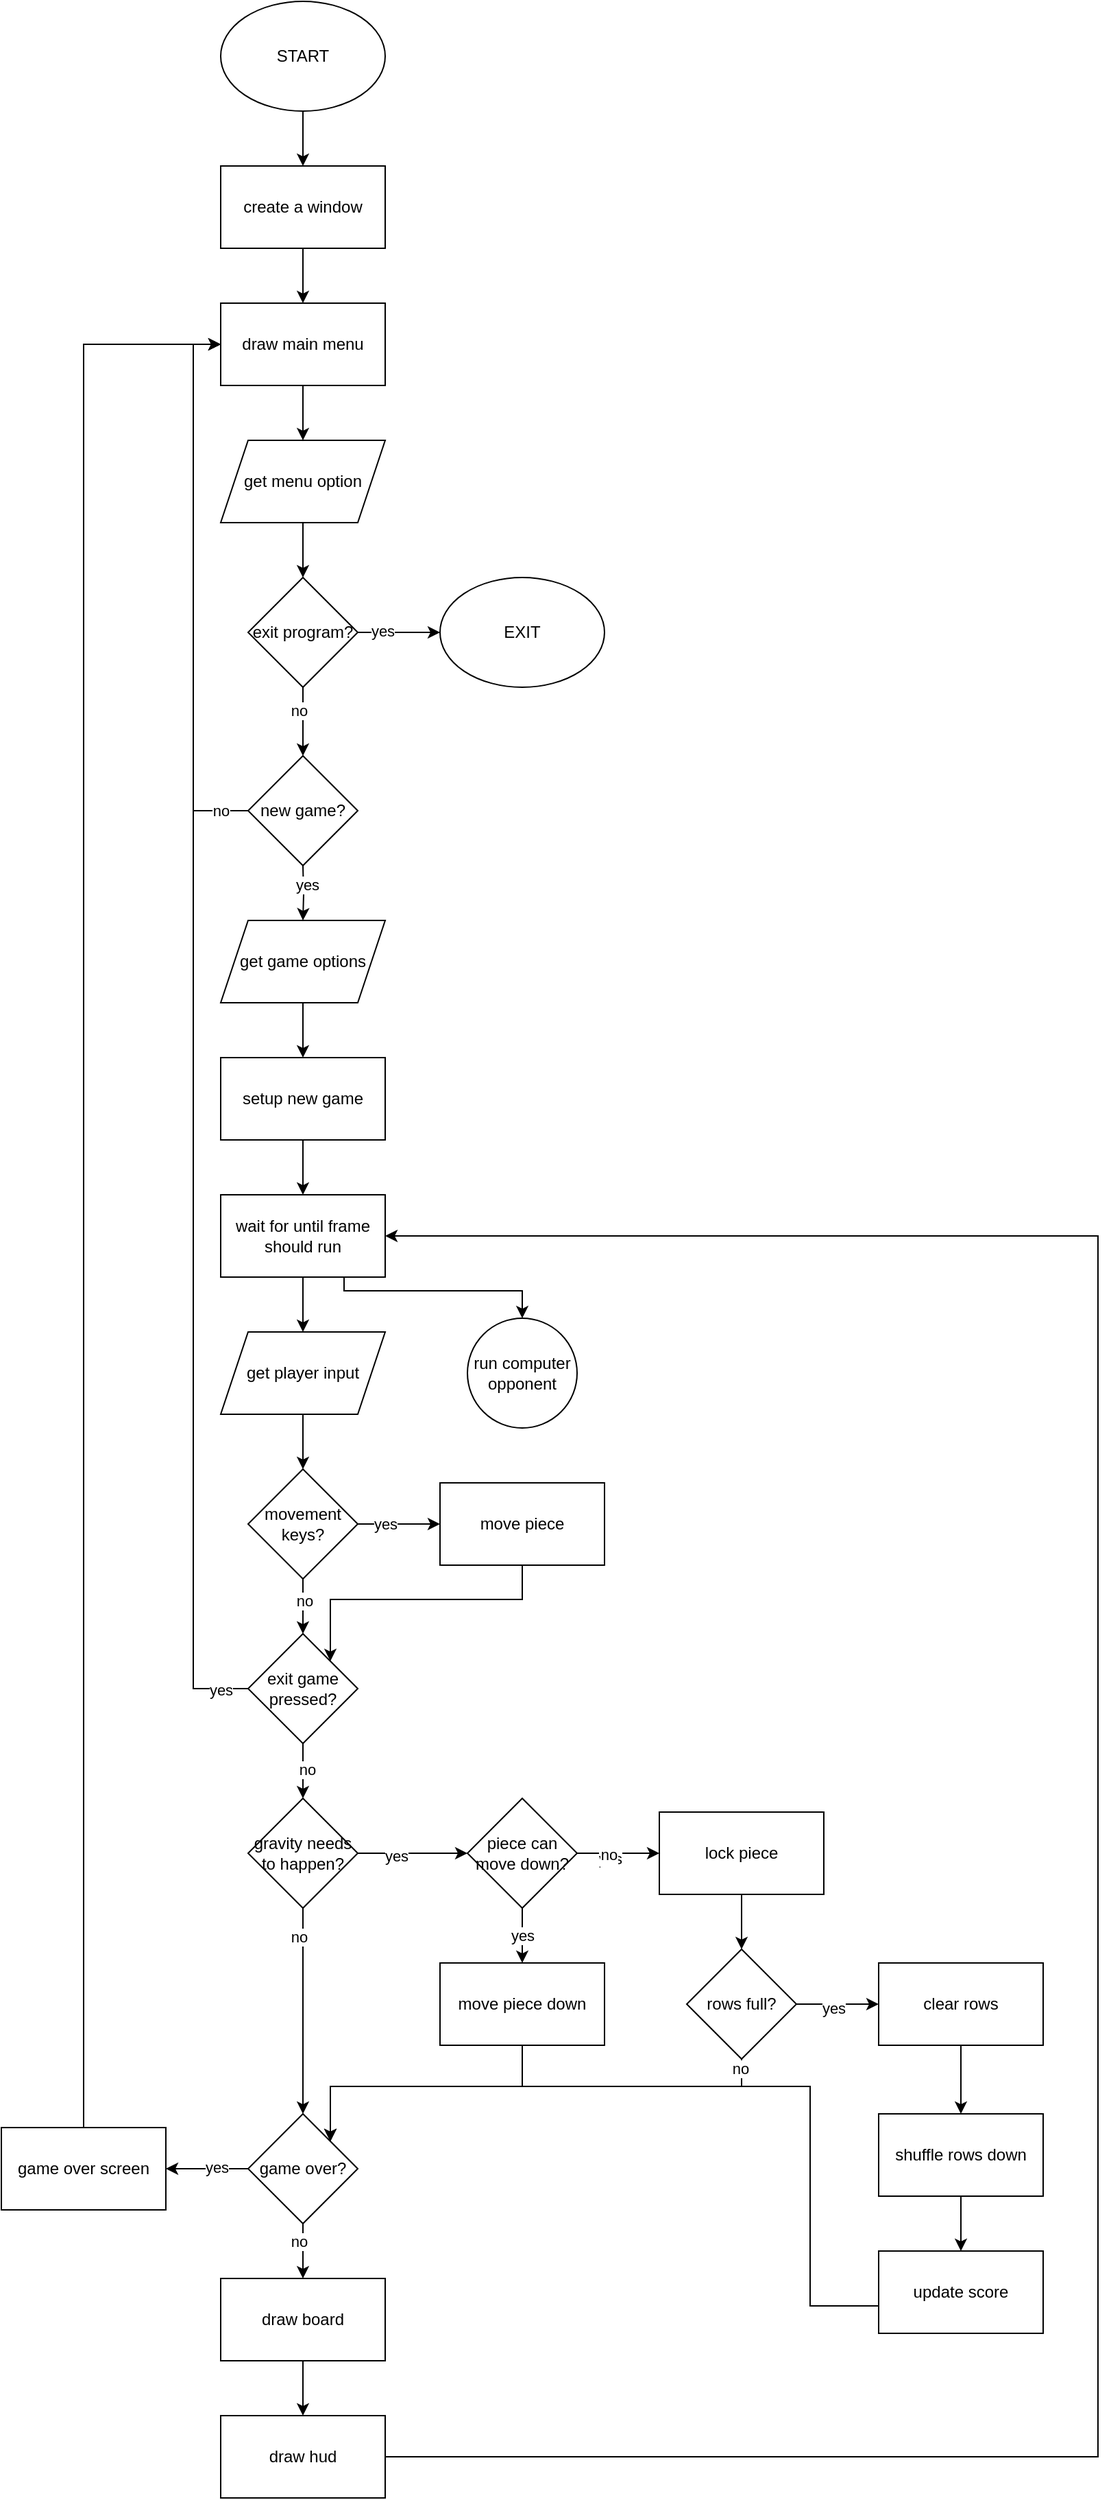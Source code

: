 <mxfile version="24.4.9" type="device">
  <diagram name="Page-1" id="RToZ0zju7dabv9393o9y">
    <mxGraphModel dx="2284" dy="795" grid="1" gridSize="10" guides="1" tooltips="1" connect="1" arrows="1" fold="1" page="1" pageScale="1" pageWidth="850" pageHeight="1100" math="0" shadow="0">
      <root>
        <mxCell id="0" />
        <mxCell id="1" parent="0" />
        <mxCell id="XqDTUvc-MTtGSy26x2Ls-3" value="" style="edgeStyle=orthogonalEdgeStyle;rounded=0;orthogonalLoop=1;jettySize=auto;html=1;" parent="1" source="XqDTUvc-MTtGSy26x2Ls-1" target="XqDTUvc-MTtGSy26x2Ls-2" edge="1">
          <mxGeometry relative="1" as="geometry" />
        </mxCell>
        <mxCell id="XqDTUvc-MTtGSy26x2Ls-1" value="START" style="ellipse;whiteSpace=wrap;html=1;" parent="1" vertex="1">
          <mxGeometry width="120" height="80" as="geometry" />
        </mxCell>
        <mxCell id="XqDTUvc-MTtGSy26x2Ls-5" value="" style="edgeStyle=orthogonalEdgeStyle;rounded=0;orthogonalLoop=1;jettySize=auto;html=1;" parent="1" source="XqDTUvc-MTtGSy26x2Ls-2" target="XqDTUvc-MTtGSy26x2Ls-4" edge="1">
          <mxGeometry relative="1" as="geometry" />
        </mxCell>
        <mxCell id="XqDTUvc-MTtGSy26x2Ls-2" value="create a window" style="whiteSpace=wrap;html=1;" parent="1" vertex="1">
          <mxGeometry y="120" width="120" height="60" as="geometry" />
        </mxCell>
        <mxCell id="XqDTUvc-MTtGSy26x2Ls-24" value="" style="edgeStyle=orthogonalEdgeStyle;rounded=0;orthogonalLoop=1;jettySize=auto;html=1;" parent="1" source="XqDTUvc-MTtGSy26x2Ls-4" target="XqDTUvc-MTtGSy26x2Ls-23" edge="1">
          <mxGeometry relative="1" as="geometry" />
        </mxCell>
        <mxCell id="XqDTUvc-MTtGSy26x2Ls-4" value="draw main menu" style="whiteSpace=wrap;html=1;" parent="1" vertex="1">
          <mxGeometry y="220" width="120" height="60" as="geometry" />
        </mxCell>
        <mxCell id="XqDTUvc-MTtGSy26x2Ls-23" value="get menu option" style="shape=parallelogram;perimeter=parallelogramPerimeter;whiteSpace=wrap;html=1;fixedSize=1;" parent="1" vertex="1">
          <mxGeometry y="320" width="120" height="60" as="geometry" />
        </mxCell>
        <mxCell id="XqDTUvc-MTtGSy26x2Ls-30" style="edgeStyle=orthogonalEdgeStyle;rounded=0;orthogonalLoop=1;jettySize=auto;html=1;exitX=1;exitY=0.5;exitDx=0;exitDy=0;" parent="1" source="XqDTUvc-MTtGSy26x2Ls-27" target="XqDTUvc-MTtGSy26x2Ls-29" edge="1">
          <mxGeometry relative="1" as="geometry" />
        </mxCell>
        <mxCell id="XqDTUvc-MTtGSy26x2Ls-31" value="yes" style="edgeLabel;html=1;align=center;verticalAlign=middle;resizable=0;points=[];" parent="XqDTUvc-MTtGSy26x2Ls-30" vertex="1" connectable="0">
          <mxGeometry x="-0.4" y="1" relative="1" as="geometry">
            <mxPoint as="offset" />
          </mxGeometry>
        </mxCell>
        <mxCell id="XqDTUvc-MTtGSy26x2Ls-33" style="edgeStyle=orthogonalEdgeStyle;rounded=0;orthogonalLoop=1;jettySize=auto;html=1;exitX=0.5;exitY=1;exitDx=0;exitDy=0;entryX=0.5;entryY=0;entryDx=0;entryDy=0;" parent="1" source="XqDTUvc-MTtGSy26x2Ls-27" target="XqDTUvc-MTtGSy26x2Ls-32" edge="1">
          <mxGeometry relative="1" as="geometry" />
        </mxCell>
        <mxCell id="XqDTUvc-MTtGSy26x2Ls-34" value="no" style="edgeLabel;html=1;align=center;verticalAlign=middle;resizable=0;points=[];" parent="XqDTUvc-MTtGSy26x2Ls-33" vertex="1" connectable="0">
          <mxGeometry x="-0.32" y="-3" relative="1" as="geometry">
            <mxPoint as="offset" />
          </mxGeometry>
        </mxCell>
        <mxCell id="XqDTUvc-MTtGSy26x2Ls-27" value="exit program?" style="rhombus;whiteSpace=wrap;html=1;" parent="1" vertex="1">
          <mxGeometry x="20" y="420" width="80" height="80" as="geometry" />
        </mxCell>
        <mxCell id="XqDTUvc-MTtGSy26x2Ls-28" style="edgeStyle=orthogonalEdgeStyle;rounded=0;orthogonalLoop=1;jettySize=auto;html=1;exitX=0.5;exitY=1;exitDx=0;exitDy=0;entryX=0.5;entryY=0;entryDx=0;entryDy=0;" parent="1" source="XqDTUvc-MTtGSy26x2Ls-23" target="XqDTUvc-MTtGSy26x2Ls-27" edge="1">
          <mxGeometry relative="1" as="geometry" />
        </mxCell>
        <mxCell id="XqDTUvc-MTtGSy26x2Ls-29" value="EXIT" style="ellipse;whiteSpace=wrap;html=1;" parent="1" vertex="1">
          <mxGeometry x="160" y="420" width="120" height="80" as="geometry" />
        </mxCell>
        <mxCell id="XqDTUvc-MTtGSy26x2Ls-36" style="edgeStyle=orthogonalEdgeStyle;rounded=0;orthogonalLoop=1;jettySize=auto;html=1;exitX=0;exitY=0.5;exitDx=0;exitDy=0;entryX=0;entryY=0.5;entryDx=0;entryDy=0;" parent="1" source="XqDTUvc-MTtGSy26x2Ls-32" target="XqDTUvc-MTtGSy26x2Ls-4" edge="1">
          <mxGeometry relative="1" as="geometry" />
        </mxCell>
        <mxCell id="XqDTUvc-MTtGSy26x2Ls-37" value="no" style="edgeLabel;html=1;align=center;verticalAlign=middle;resizable=0;points=[];" parent="XqDTUvc-MTtGSy26x2Ls-36" vertex="1" connectable="0">
          <mxGeometry x="-0.91" y="5" relative="1" as="geometry">
            <mxPoint x="-2" y="-5" as="offset" />
          </mxGeometry>
        </mxCell>
        <mxCell id="XqDTUvc-MTtGSy26x2Ls-32" value="new game?" style="rhombus;whiteSpace=wrap;html=1;" parent="1" vertex="1">
          <mxGeometry x="20" y="550" width="80" height="80" as="geometry" />
        </mxCell>
        <mxCell id="XqDTUvc-MTtGSy26x2Ls-38" value="" style="edgeStyle=orthogonalEdgeStyle;rounded=0;orthogonalLoop=1;jettySize=auto;html=1;" parent="1" target="XqDTUvc-MTtGSy26x2Ls-40" edge="1">
          <mxGeometry relative="1" as="geometry">
            <mxPoint x="60" y="630" as="sourcePoint" />
          </mxGeometry>
        </mxCell>
        <mxCell id="XqDTUvc-MTtGSy26x2Ls-54" value="yes" style="edgeLabel;html=1;align=center;verticalAlign=middle;resizable=0;points=[];" parent="XqDTUvc-MTtGSy26x2Ls-38" vertex="1" connectable="0">
          <mxGeometry x="-0.307" y="2" relative="1" as="geometry">
            <mxPoint as="offset" />
          </mxGeometry>
        </mxCell>
        <mxCell id="XqDTUvc-MTtGSy26x2Ls-39" value="" style="edgeStyle=orthogonalEdgeStyle;rounded=0;orthogonalLoop=1;jettySize=auto;html=1;" parent="1" source="XqDTUvc-MTtGSy26x2Ls-40" target="XqDTUvc-MTtGSy26x2Ls-42" edge="1">
          <mxGeometry relative="1" as="geometry" />
        </mxCell>
        <mxCell id="XqDTUvc-MTtGSy26x2Ls-40" value="get game options" style="shape=parallelogram;perimeter=parallelogramPerimeter;whiteSpace=wrap;html=1;fixedSize=1;" parent="1" vertex="1">
          <mxGeometry y="670" width="120" height="60" as="geometry" />
        </mxCell>
        <mxCell id="XqDTUvc-MTtGSy26x2Ls-41" value="" style="edgeStyle=orthogonalEdgeStyle;rounded=0;orthogonalLoop=1;jettySize=auto;html=1;" parent="1" source="XqDTUvc-MTtGSy26x2Ls-42" target="XqDTUvc-MTtGSy26x2Ls-44" edge="1">
          <mxGeometry relative="1" as="geometry" />
        </mxCell>
        <mxCell id="XqDTUvc-MTtGSy26x2Ls-42" value="setup new game" style="whiteSpace=wrap;html=1;" parent="1" vertex="1">
          <mxGeometry y="770" width="120" height="60" as="geometry" />
        </mxCell>
        <mxCell id="741tMDXrOmRvZpFRII2k-62" style="edgeStyle=orthogonalEdgeStyle;rounded=0;orthogonalLoop=1;jettySize=auto;html=1;exitX=0.5;exitY=1;exitDx=0;exitDy=0;entryX=0.5;entryY=0;entryDx=0;entryDy=0;" edge="1" parent="1" source="XqDTUvc-MTtGSy26x2Ls-44" target="XqDTUvc-MTtGSy26x2Ls-45">
          <mxGeometry relative="1" as="geometry" />
        </mxCell>
        <mxCell id="741tMDXrOmRvZpFRII2k-64" style="edgeStyle=orthogonalEdgeStyle;rounded=0;orthogonalLoop=1;jettySize=auto;html=1;exitX=0.75;exitY=1;exitDx=0;exitDy=0;" edge="1" parent="1" source="XqDTUvc-MTtGSy26x2Ls-44" target="741tMDXrOmRvZpFRII2k-63">
          <mxGeometry relative="1" as="geometry">
            <Array as="points">
              <mxPoint x="90" y="940" />
              <mxPoint x="220" y="940" />
            </Array>
          </mxGeometry>
        </mxCell>
        <mxCell id="XqDTUvc-MTtGSy26x2Ls-44" value="wait for until frame should run" style="whiteSpace=wrap;html=1;" parent="1" vertex="1">
          <mxGeometry y="870" width="120" height="60" as="geometry" />
        </mxCell>
        <mxCell id="XqDTUvc-MTtGSy26x2Ls-56" style="edgeStyle=orthogonalEdgeStyle;rounded=0;orthogonalLoop=1;jettySize=auto;html=1;exitX=0.5;exitY=1;exitDx=0;exitDy=0;" parent="1" source="XqDTUvc-MTtGSy26x2Ls-45" target="XqDTUvc-MTtGSy26x2Ls-55" edge="1">
          <mxGeometry relative="1" as="geometry" />
        </mxCell>
        <mxCell id="XqDTUvc-MTtGSy26x2Ls-45" value="get player input" style="shape=parallelogram;perimeter=parallelogramPerimeter;whiteSpace=wrap;html=1;fixedSize=1;" parent="1" vertex="1">
          <mxGeometry y="970" width="120" height="60" as="geometry" />
        </mxCell>
        <mxCell id="XqDTUvc-MTtGSy26x2Ls-58" value="" style="edgeStyle=orthogonalEdgeStyle;rounded=0;orthogonalLoop=1;jettySize=auto;html=1;" parent="1" source="XqDTUvc-MTtGSy26x2Ls-55" target="XqDTUvc-MTtGSy26x2Ls-57" edge="1">
          <mxGeometry relative="1" as="geometry" />
        </mxCell>
        <mxCell id="XqDTUvc-MTtGSy26x2Ls-59" value="yes" style="edgeLabel;html=1;align=center;verticalAlign=middle;resizable=0;points=[];" parent="XqDTUvc-MTtGSy26x2Ls-58" vertex="1" connectable="0">
          <mxGeometry x="-0.167" y="-5" relative="1" as="geometry">
            <mxPoint x="-5" y="-5" as="offset" />
          </mxGeometry>
        </mxCell>
        <mxCell id="XqDTUvc-MTtGSy26x2Ls-61" value="" style="edgeStyle=orthogonalEdgeStyle;rounded=0;orthogonalLoop=1;jettySize=auto;html=1;" parent="1" source="XqDTUvc-MTtGSy26x2Ls-55" target="XqDTUvc-MTtGSy26x2Ls-60" edge="1">
          <mxGeometry relative="1" as="geometry" />
        </mxCell>
        <mxCell id="XqDTUvc-MTtGSy26x2Ls-62" value="no" style="edgeLabel;html=1;align=center;verticalAlign=middle;resizable=0;points=[];" parent="XqDTUvc-MTtGSy26x2Ls-61" vertex="1" connectable="0">
          <mxGeometry x="-0.2" y="1" relative="1" as="geometry">
            <mxPoint as="offset" />
          </mxGeometry>
        </mxCell>
        <mxCell id="XqDTUvc-MTtGSy26x2Ls-55" value="movement keys?" style="rhombus;whiteSpace=wrap;html=1;" parent="1" vertex="1">
          <mxGeometry x="20" y="1070" width="80" height="80" as="geometry" />
        </mxCell>
        <mxCell id="XqDTUvc-MTtGSy26x2Ls-63" style="edgeStyle=orthogonalEdgeStyle;rounded=0;orthogonalLoop=1;jettySize=auto;html=1;exitX=0.5;exitY=1;exitDx=0;exitDy=0;entryX=1;entryY=0;entryDx=0;entryDy=0;" parent="1" source="XqDTUvc-MTtGSy26x2Ls-57" target="XqDTUvc-MTtGSy26x2Ls-60" edge="1">
          <mxGeometry relative="1" as="geometry" />
        </mxCell>
        <mxCell id="XqDTUvc-MTtGSy26x2Ls-57" value="move piece" style="whiteSpace=wrap;html=1;" parent="1" vertex="1">
          <mxGeometry x="160" y="1080" width="120" height="60" as="geometry" />
        </mxCell>
        <mxCell id="741tMDXrOmRvZpFRII2k-2" style="edgeStyle=orthogonalEdgeStyle;rounded=0;orthogonalLoop=1;jettySize=auto;html=1;exitX=0;exitY=0.5;exitDx=0;exitDy=0;" edge="1" parent="1" source="XqDTUvc-MTtGSy26x2Ls-60">
          <mxGeometry relative="1" as="geometry">
            <mxPoint y="250" as="targetPoint" />
            <Array as="points">
              <mxPoint x="-20" y="1230" />
              <mxPoint x="-20" y="250" />
            </Array>
          </mxGeometry>
        </mxCell>
        <mxCell id="741tMDXrOmRvZpFRII2k-4" value="yes" style="edgeLabel;html=1;align=center;verticalAlign=middle;resizable=0;points=[];" vertex="1" connectable="0" parent="741tMDXrOmRvZpFRII2k-2">
          <mxGeometry x="-0.962" y="1" relative="1" as="geometry">
            <mxPoint as="offset" />
          </mxGeometry>
        </mxCell>
        <mxCell id="741tMDXrOmRvZpFRII2k-7" style="edgeStyle=orthogonalEdgeStyle;rounded=0;orthogonalLoop=1;jettySize=auto;html=1;exitX=0.5;exitY=1;exitDx=0;exitDy=0;entryX=0.5;entryY=0;entryDx=0;entryDy=0;" edge="1" parent="1" source="XqDTUvc-MTtGSy26x2Ls-60" target="741tMDXrOmRvZpFRII2k-6">
          <mxGeometry relative="1" as="geometry" />
        </mxCell>
        <mxCell id="741tMDXrOmRvZpFRII2k-8" value="no" style="edgeLabel;html=1;align=center;verticalAlign=middle;resizable=0;points=[];" vertex="1" connectable="0" parent="741tMDXrOmRvZpFRII2k-7">
          <mxGeometry x="-0.05" y="3" relative="1" as="geometry">
            <mxPoint as="offset" />
          </mxGeometry>
        </mxCell>
        <mxCell id="XqDTUvc-MTtGSy26x2Ls-60" value="exit game pressed?" style="rhombus;whiteSpace=wrap;html=1;" parent="1" vertex="1">
          <mxGeometry x="20" y="1190" width="80" height="80" as="geometry" />
        </mxCell>
        <mxCell id="741tMDXrOmRvZpFRII2k-10" style="edgeStyle=orthogonalEdgeStyle;rounded=0;orthogonalLoop=1;jettySize=auto;html=1;exitX=1;exitY=0.5;exitDx=0;exitDy=0;entryX=0;entryY=0.5;entryDx=0;entryDy=0;" edge="1" parent="1" source="741tMDXrOmRvZpFRII2k-6" target="741tMDXrOmRvZpFRII2k-12">
          <mxGeometry relative="1" as="geometry">
            <mxPoint x="160" y="1350" as="targetPoint" />
          </mxGeometry>
        </mxCell>
        <mxCell id="741tMDXrOmRvZpFRII2k-11" value="yes" style="edgeLabel;html=1;align=center;verticalAlign=middle;resizable=0;points=[];" vertex="1" connectable="0" parent="741tMDXrOmRvZpFRII2k-10">
          <mxGeometry x="-0.3" y="-2" relative="1" as="geometry">
            <mxPoint as="offset" />
          </mxGeometry>
        </mxCell>
        <mxCell id="741tMDXrOmRvZpFRII2k-21" style="edgeStyle=orthogonalEdgeStyle;rounded=0;orthogonalLoop=1;jettySize=auto;html=1;exitX=0.5;exitY=1;exitDx=0;exitDy=0;" edge="1" parent="1" source="741tMDXrOmRvZpFRII2k-6" target="741tMDXrOmRvZpFRII2k-20">
          <mxGeometry relative="1" as="geometry" />
        </mxCell>
        <mxCell id="741tMDXrOmRvZpFRII2k-22" value="no" style="edgeLabel;html=1;align=center;verticalAlign=middle;resizable=0;points=[];" vertex="1" connectable="0" parent="741tMDXrOmRvZpFRII2k-21">
          <mxGeometry x="-0.72" y="-3" relative="1" as="geometry">
            <mxPoint as="offset" />
          </mxGeometry>
        </mxCell>
        <mxCell id="741tMDXrOmRvZpFRII2k-6" value="gravity needs to happen?" style="rhombus;whiteSpace=wrap;html=1;" vertex="1" parent="1">
          <mxGeometry x="20" y="1310" width="80" height="80" as="geometry" />
        </mxCell>
        <mxCell id="741tMDXrOmRvZpFRII2k-14" value="" style="edgeStyle=orthogonalEdgeStyle;rounded=0;orthogonalLoop=1;jettySize=auto;html=1;exitX=1;exitY=0.5;exitDx=0;exitDy=0;entryX=0;entryY=0.5;entryDx=0;entryDy=0;" edge="1" parent="1" source="741tMDXrOmRvZpFRII2k-12" target="741tMDXrOmRvZpFRII2k-13">
          <mxGeometry relative="1" as="geometry" />
        </mxCell>
        <mxCell id="741tMDXrOmRvZpFRII2k-15" value="yes" style="edgeLabel;html=1;align=center;verticalAlign=middle;resizable=0;points=[];" vertex="1" connectable="0" parent="741tMDXrOmRvZpFRII2k-14">
          <mxGeometry x="-0.2" y="-4" relative="1" as="geometry">
            <mxPoint as="offset" />
          </mxGeometry>
        </mxCell>
        <mxCell id="741tMDXrOmRvZpFRII2k-37" value="&lt;div&gt;no&lt;/div&gt;&lt;div&gt;&lt;br&gt;&lt;/div&gt;" style="edgeLabel;html=1;align=center;verticalAlign=middle;resizable=0;points=[];" vertex="1" connectable="0" parent="741tMDXrOmRvZpFRII2k-14">
          <mxGeometry x="-0.233" y="-8" relative="1" as="geometry">
            <mxPoint as="offset" />
          </mxGeometry>
        </mxCell>
        <mxCell id="741tMDXrOmRvZpFRII2k-17" value="yes" style="edgeStyle=orthogonalEdgeStyle;rounded=0;orthogonalLoop=1;jettySize=auto;html=1;" edge="1" parent="1" source="741tMDXrOmRvZpFRII2k-12" target="741tMDXrOmRvZpFRII2k-16">
          <mxGeometry relative="1" as="geometry" />
        </mxCell>
        <mxCell id="741tMDXrOmRvZpFRII2k-12" value="piece can move down?" style="rhombus;whiteSpace=wrap;html=1;" vertex="1" parent="1">
          <mxGeometry x="180" y="1310" width="80" height="80" as="geometry" />
        </mxCell>
        <mxCell id="741tMDXrOmRvZpFRII2k-40" value="" style="edgeStyle=orthogonalEdgeStyle;rounded=0;orthogonalLoop=1;jettySize=auto;html=1;" edge="1" parent="1" source="741tMDXrOmRvZpFRII2k-13" target="741tMDXrOmRvZpFRII2k-39">
          <mxGeometry relative="1" as="geometry" />
        </mxCell>
        <mxCell id="741tMDXrOmRvZpFRII2k-13" value="lock piece" style="rounded=0;whiteSpace=wrap;html=1;" vertex="1" parent="1">
          <mxGeometry x="320" y="1320" width="120" height="60" as="geometry" />
        </mxCell>
        <mxCell id="741tMDXrOmRvZpFRII2k-38" style="edgeStyle=orthogonalEdgeStyle;rounded=0;orthogonalLoop=1;jettySize=auto;html=1;exitX=0.5;exitY=1;exitDx=0;exitDy=0;entryX=1;entryY=0;entryDx=0;entryDy=0;" edge="1" parent="1" source="741tMDXrOmRvZpFRII2k-16" target="741tMDXrOmRvZpFRII2k-20">
          <mxGeometry relative="1" as="geometry">
            <Array as="points">
              <mxPoint x="220" y="1520" />
              <mxPoint x="80" y="1520" />
            </Array>
          </mxGeometry>
        </mxCell>
        <mxCell id="741tMDXrOmRvZpFRII2k-16" value="move piece down" style="whiteSpace=wrap;html=1;" vertex="1" parent="1">
          <mxGeometry x="160" y="1430" width="120" height="60" as="geometry" />
        </mxCell>
        <mxCell id="741tMDXrOmRvZpFRII2k-55" value="" style="edgeStyle=orthogonalEdgeStyle;rounded=0;orthogonalLoop=1;jettySize=auto;html=1;" edge="1" parent="1" source="741tMDXrOmRvZpFRII2k-20" target="741tMDXrOmRvZpFRII2k-54">
          <mxGeometry relative="1" as="geometry" />
        </mxCell>
        <mxCell id="741tMDXrOmRvZpFRII2k-56" value="no" style="edgeLabel;html=1;align=center;verticalAlign=middle;resizable=0;points=[];" vertex="1" connectable="0" parent="741tMDXrOmRvZpFRII2k-55">
          <mxGeometry x="-0.35" y="-3" relative="1" as="geometry">
            <mxPoint as="offset" />
          </mxGeometry>
        </mxCell>
        <mxCell id="741tMDXrOmRvZpFRII2k-20" value="game over?" style="rhombus;whiteSpace=wrap;html=1;" vertex="1" parent="1">
          <mxGeometry x="20" y="1540" width="80" height="80" as="geometry" />
        </mxCell>
        <mxCell id="741tMDXrOmRvZpFRII2k-32" value="" style="edgeStyle=orthogonalEdgeStyle;rounded=0;orthogonalLoop=1;jettySize=auto;html=1;" edge="1" parent="1" source="741tMDXrOmRvZpFRII2k-33" target="741tMDXrOmRvZpFRII2k-35">
          <mxGeometry relative="1" as="geometry" />
        </mxCell>
        <mxCell id="741tMDXrOmRvZpFRII2k-33" value="clear rows" style="whiteSpace=wrap;html=1;" vertex="1" parent="1">
          <mxGeometry x="480" y="1430" width="120" height="60" as="geometry" />
        </mxCell>
        <mxCell id="741tMDXrOmRvZpFRII2k-34" value="" style="edgeStyle=orthogonalEdgeStyle;rounded=0;orthogonalLoop=1;jettySize=auto;html=1;" edge="1" parent="1" source="741tMDXrOmRvZpFRII2k-35" target="741tMDXrOmRvZpFRII2k-36">
          <mxGeometry relative="1" as="geometry" />
        </mxCell>
        <mxCell id="741tMDXrOmRvZpFRII2k-35" value="shuffle rows down" style="whiteSpace=wrap;html=1;" vertex="1" parent="1">
          <mxGeometry x="480" y="1540" width="120" height="60" as="geometry" />
        </mxCell>
        <mxCell id="741tMDXrOmRvZpFRII2k-45" style="edgeStyle=orthogonalEdgeStyle;rounded=0;orthogonalLoop=1;jettySize=auto;html=1;exitX=0;exitY=0.5;exitDx=0;exitDy=0;entryX=1;entryY=0;entryDx=0;entryDy=0;" edge="1" parent="1" source="741tMDXrOmRvZpFRII2k-36" target="741tMDXrOmRvZpFRII2k-20">
          <mxGeometry relative="1" as="geometry">
            <Array as="points">
              <mxPoint x="430" y="1680" />
              <mxPoint x="430" y="1520" />
              <mxPoint x="80" y="1520" />
            </Array>
          </mxGeometry>
        </mxCell>
        <mxCell id="741tMDXrOmRvZpFRII2k-36" value="update score" style="whiteSpace=wrap;html=1;" vertex="1" parent="1">
          <mxGeometry x="480" y="1640" width="120" height="60" as="geometry" />
        </mxCell>
        <mxCell id="741tMDXrOmRvZpFRII2k-41" style="edgeStyle=orthogonalEdgeStyle;rounded=0;orthogonalLoop=1;jettySize=auto;html=1;exitX=1;exitY=0.5;exitDx=0;exitDy=0;entryX=0;entryY=0.5;entryDx=0;entryDy=0;" edge="1" parent="1" source="741tMDXrOmRvZpFRII2k-39" target="741tMDXrOmRvZpFRII2k-33">
          <mxGeometry relative="1" as="geometry" />
        </mxCell>
        <mxCell id="741tMDXrOmRvZpFRII2k-42" value="yes" style="edgeLabel;html=1;align=center;verticalAlign=middle;resizable=0;points=[];" vertex="1" connectable="0" parent="741tMDXrOmRvZpFRII2k-41">
          <mxGeometry x="-0.1" y="-3" relative="1" as="geometry">
            <mxPoint as="offset" />
          </mxGeometry>
        </mxCell>
        <mxCell id="741tMDXrOmRvZpFRII2k-43" style="edgeStyle=orthogonalEdgeStyle;rounded=0;orthogonalLoop=1;jettySize=auto;html=1;exitX=0.5;exitY=1;exitDx=0;exitDy=0;entryX=1;entryY=0;entryDx=0;entryDy=0;" edge="1" parent="1" source="741tMDXrOmRvZpFRII2k-39" target="741tMDXrOmRvZpFRII2k-20">
          <mxGeometry relative="1" as="geometry" />
        </mxCell>
        <mxCell id="741tMDXrOmRvZpFRII2k-44" value="no" style="edgeLabel;html=1;align=center;verticalAlign=middle;resizable=0;points=[];" vertex="1" connectable="0" parent="741tMDXrOmRvZpFRII2k-43">
          <mxGeometry x="-0.961" y="-1" relative="1" as="geometry">
            <mxPoint as="offset" />
          </mxGeometry>
        </mxCell>
        <mxCell id="741tMDXrOmRvZpFRII2k-39" value="rows full?" style="rhombus;whiteSpace=wrap;html=1;rounded=0;" vertex="1" parent="1">
          <mxGeometry x="340" y="1420" width="80" height="80" as="geometry" />
        </mxCell>
        <mxCell id="741tMDXrOmRvZpFRII2k-51" style="edgeStyle=orthogonalEdgeStyle;rounded=0;orthogonalLoop=1;jettySize=auto;html=1;exitX=0.5;exitY=0;exitDx=0;exitDy=0;entryX=0;entryY=0.5;entryDx=0;entryDy=0;" edge="1" parent="1" source="741tMDXrOmRvZpFRII2k-46" target="XqDTUvc-MTtGSy26x2Ls-4">
          <mxGeometry relative="1" as="geometry" />
        </mxCell>
        <mxCell id="741tMDXrOmRvZpFRII2k-46" value="game over screen" style="rounded=0;whiteSpace=wrap;html=1;" vertex="1" parent="1">
          <mxGeometry x="-160" y="1550" width="120" height="60" as="geometry" />
        </mxCell>
        <mxCell id="741tMDXrOmRvZpFRII2k-47" style="edgeStyle=orthogonalEdgeStyle;rounded=0;orthogonalLoop=1;jettySize=auto;html=1;exitX=0;exitY=0.5;exitDx=0;exitDy=0;entryX=1;entryY=0.5;entryDx=0;entryDy=0;" edge="1" parent="1" source="741tMDXrOmRvZpFRII2k-20" target="741tMDXrOmRvZpFRII2k-46">
          <mxGeometry relative="1" as="geometry" />
        </mxCell>
        <mxCell id="741tMDXrOmRvZpFRII2k-50" value="yes" style="edgeLabel;html=1;align=center;verticalAlign=middle;resizable=0;points=[];" vertex="1" connectable="0" parent="741tMDXrOmRvZpFRII2k-47">
          <mxGeometry x="-0.233" y="-1" relative="1" as="geometry">
            <mxPoint as="offset" />
          </mxGeometry>
        </mxCell>
        <mxCell id="741tMDXrOmRvZpFRII2k-58" value="" style="edgeStyle=orthogonalEdgeStyle;rounded=0;orthogonalLoop=1;jettySize=auto;html=1;" edge="1" parent="1" source="741tMDXrOmRvZpFRII2k-54" target="741tMDXrOmRvZpFRII2k-57">
          <mxGeometry relative="1" as="geometry" />
        </mxCell>
        <mxCell id="741tMDXrOmRvZpFRII2k-54" value="draw board" style="whiteSpace=wrap;html=1;" vertex="1" parent="1">
          <mxGeometry y="1660" width="120" height="60" as="geometry" />
        </mxCell>
        <mxCell id="741tMDXrOmRvZpFRII2k-59" style="edgeStyle=orthogonalEdgeStyle;rounded=0;orthogonalLoop=1;jettySize=auto;html=1;exitX=1;exitY=0.5;exitDx=0;exitDy=0;entryX=1;entryY=0.5;entryDx=0;entryDy=0;" edge="1" parent="1" source="741tMDXrOmRvZpFRII2k-57" target="XqDTUvc-MTtGSy26x2Ls-44">
          <mxGeometry relative="1" as="geometry">
            <Array as="points">
              <mxPoint x="640" y="1790" />
              <mxPoint x="640" y="900" />
            </Array>
          </mxGeometry>
        </mxCell>
        <mxCell id="741tMDXrOmRvZpFRII2k-57" value="draw hud" style="whiteSpace=wrap;html=1;" vertex="1" parent="1">
          <mxGeometry y="1760" width="120" height="60" as="geometry" />
        </mxCell>
        <mxCell id="741tMDXrOmRvZpFRII2k-63" value="run computer opponent" style="ellipse;whiteSpace=wrap;html=1;aspect=fixed;" vertex="1" parent="1">
          <mxGeometry x="180" y="960" width="80" height="80" as="geometry" />
        </mxCell>
      </root>
    </mxGraphModel>
  </diagram>
</mxfile>
